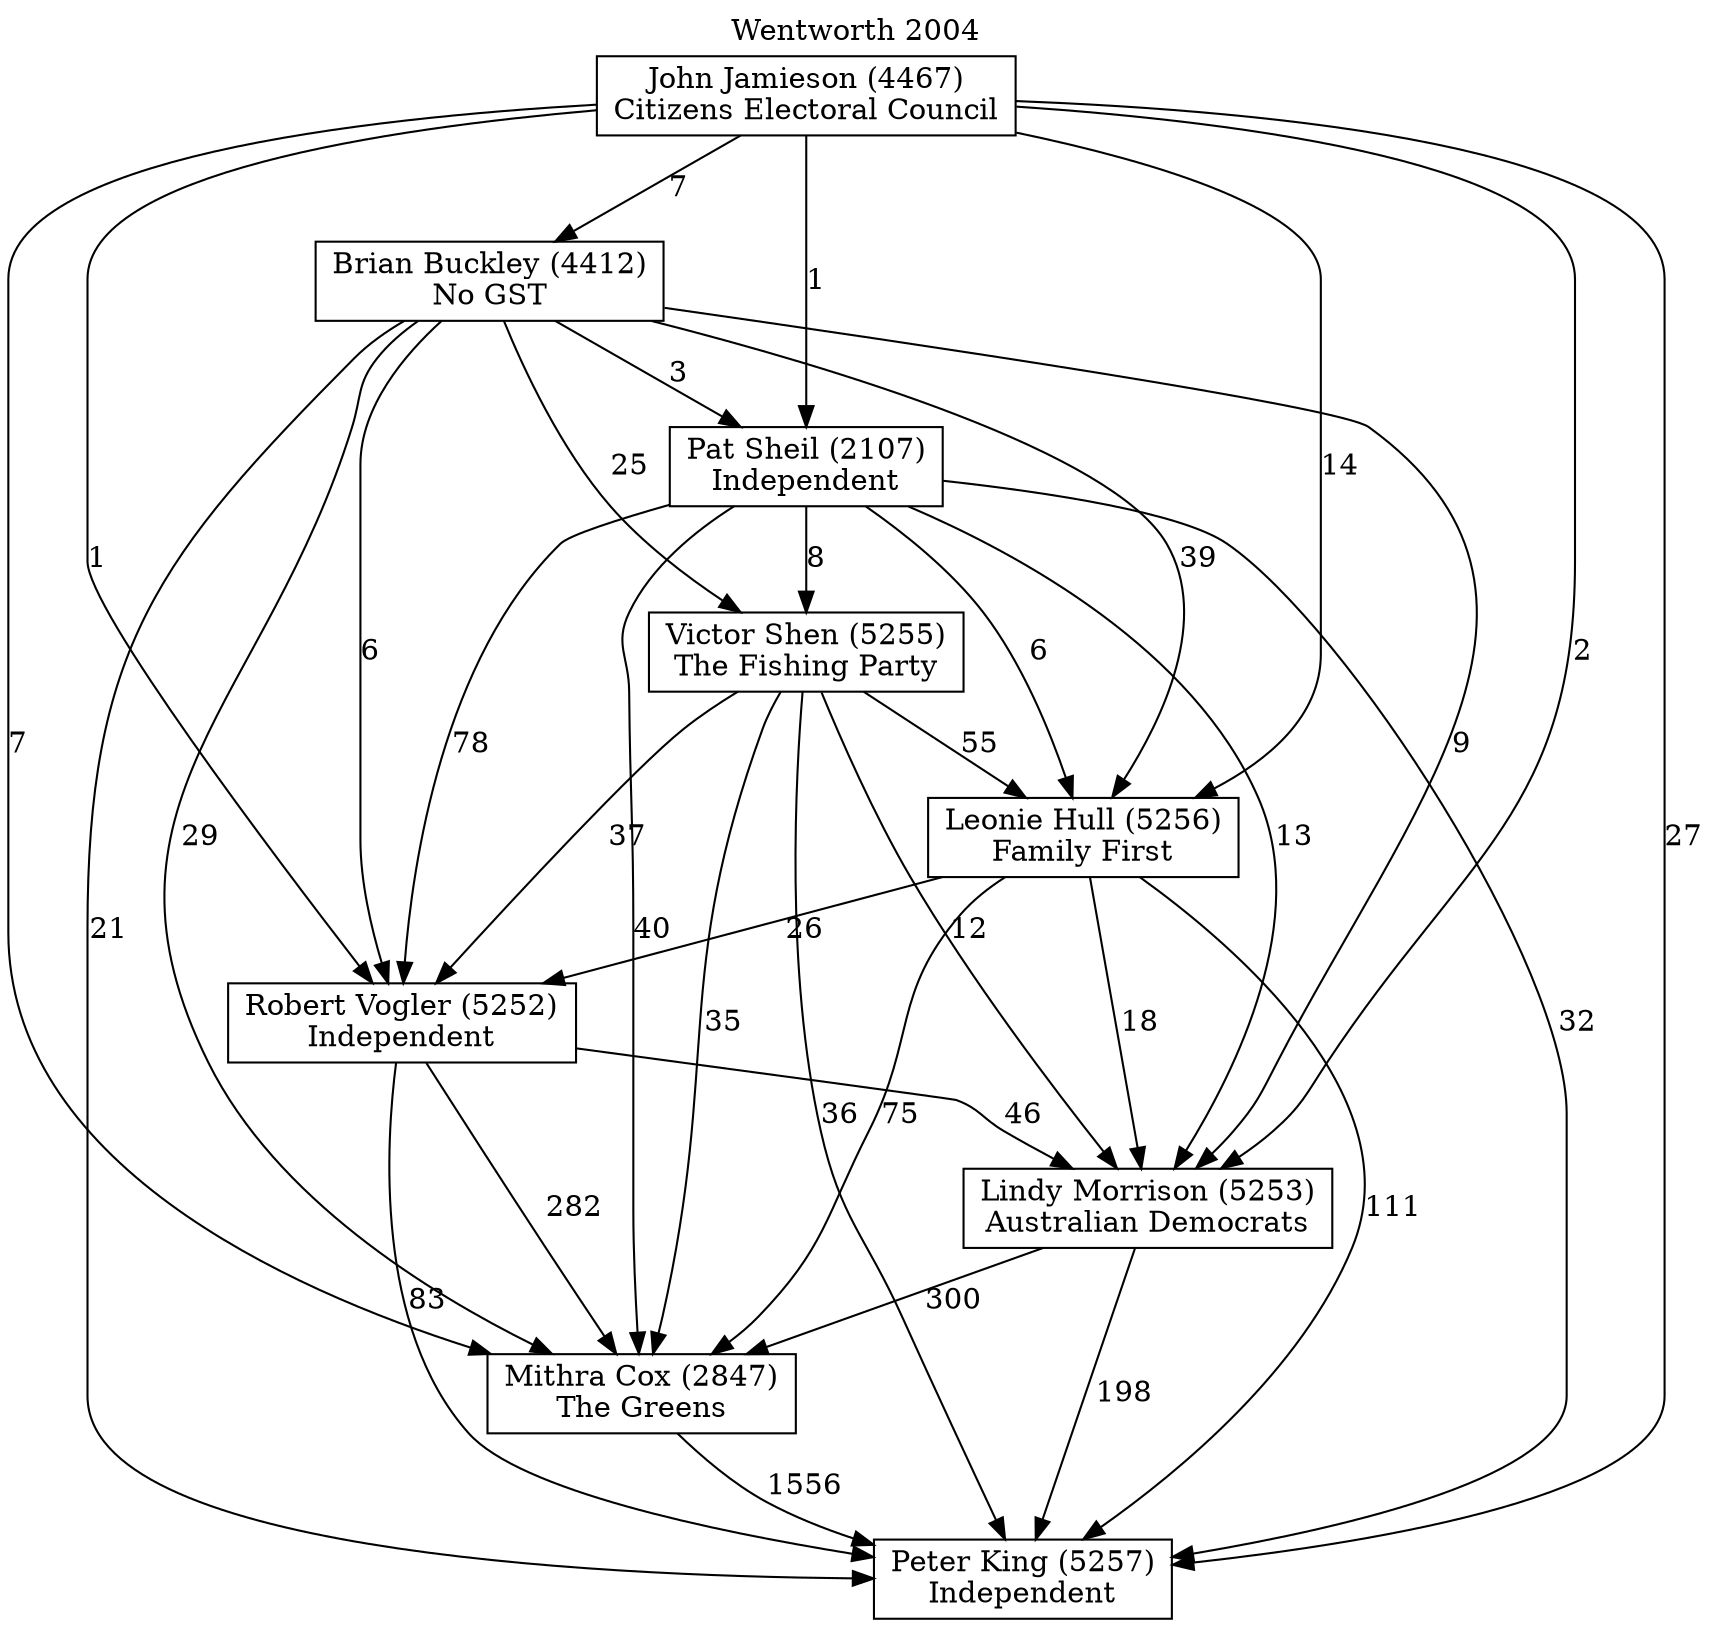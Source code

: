 // House preference flow
digraph "Peter King (5257)_Wentworth_2004" {
	graph [label="Wentworth 2004" labelloc=t mclimit=10]
	node [shape=box]
	"Peter King (5257)" [label="Peter King (5257)
Independent"]
	"Mithra Cox (2847)" [label="Mithra Cox (2847)
The Greens"]
	"Lindy Morrison (5253)" [label="Lindy Morrison (5253)
Australian Democrats"]
	"Robert Vogler (5252)" [label="Robert Vogler (5252)
Independent"]
	"Leonie Hull (5256)" [label="Leonie Hull (5256)
Family First"]
	"Victor Shen (5255)" [label="Victor Shen (5255)
The Fishing Party"]
	"Pat Sheil (2107)" [label="Pat Sheil (2107)
Independent"]
	"Brian Buckley (4412)" [label="Brian Buckley (4412)
No GST"]
	"John Jamieson (4467)" [label="John Jamieson (4467)
Citizens Electoral Council"]
	"Mithra Cox (2847)" -> "Peter King (5257)" [label=1556]
	"Lindy Morrison (5253)" -> "Mithra Cox (2847)" [label=300]
	"Robert Vogler (5252)" -> "Lindy Morrison (5253)" [label=46]
	"Leonie Hull (5256)" -> "Robert Vogler (5252)" [label=26]
	"Victor Shen (5255)" -> "Leonie Hull (5256)" [label=55]
	"Pat Sheil (2107)" -> "Victor Shen (5255)" [label=8]
	"Brian Buckley (4412)" -> "Pat Sheil (2107)" [label=3]
	"John Jamieson (4467)" -> "Brian Buckley (4412)" [label=7]
	"Lindy Morrison (5253)" -> "Peter King (5257)" [label=198]
	"Robert Vogler (5252)" -> "Peter King (5257)" [label=83]
	"Leonie Hull (5256)" -> "Peter King (5257)" [label=111]
	"Victor Shen (5255)" -> "Peter King (5257)" [label=36]
	"Pat Sheil (2107)" -> "Peter King (5257)" [label=32]
	"Brian Buckley (4412)" -> "Peter King (5257)" [label=21]
	"John Jamieson (4467)" -> "Peter King (5257)" [label=27]
	"John Jamieson (4467)" -> "Pat Sheil (2107)" [label=1]
	"Brian Buckley (4412)" -> "Victor Shen (5255)" [label=25]
	"Pat Sheil (2107)" -> "Leonie Hull (5256)" [label=6]
	"Brian Buckley (4412)" -> "Leonie Hull (5256)" [label=39]
	"John Jamieson (4467)" -> "Leonie Hull (5256)" [label=14]
	"Victor Shen (5255)" -> "Robert Vogler (5252)" [label=37]
	"Pat Sheil (2107)" -> "Robert Vogler (5252)" [label=78]
	"Brian Buckley (4412)" -> "Robert Vogler (5252)" [label=6]
	"John Jamieson (4467)" -> "Robert Vogler (5252)" [label=1]
	"Leonie Hull (5256)" -> "Lindy Morrison (5253)" [label=18]
	"Victor Shen (5255)" -> "Lindy Morrison (5253)" [label=12]
	"Pat Sheil (2107)" -> "Lindy Morrison (5253)" [label=13]
	"Brian Buckley (4412)" -> "Lindy Morrison (5253)" [label=9]
	"John Jamieson (4467)" -> "Lindy Morrison (5253)" [label=2]
	"Robert Vogler (5252)" -> "Mithra Cox (2847)" [label=282]
	"Leonie Hull (5256)" -> "Mithra Cox (2847)" [label=75]
	"Victor Shen (5255)" -> "Mithra Cox (2847)" [label=35]
	"Pat Sheil (2107)" -> "Mithra Cox (2847)" [label=40]
	"Brian Buckley (4412)" -> "Mithra Cox (2847)" [label=29]
	"John Jamieson (4467)" -> "Mithra Cox (2847)" [label=7]
}
